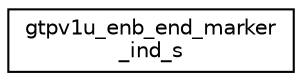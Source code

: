 digraph "Graphical Class Hierarchy"
{
 // LATEX_PDF_SIZE
  edge [fontname="Helvetica",fontsize="10",labelfontname="Helvetica",labelfontsize="10"];
  node [fontname="Helvetica",fontsize="10",shape=record];
  rankdir="LR";
  Node0 [label="gtpv1u_enb_end_marker\l_ind_s",height=0.2,width=0.4,color="black", fillcolor="white", style="filled",URL="$structgtpv1u__enb__end__marker__ind__s.html",tooltip=" "];
}
